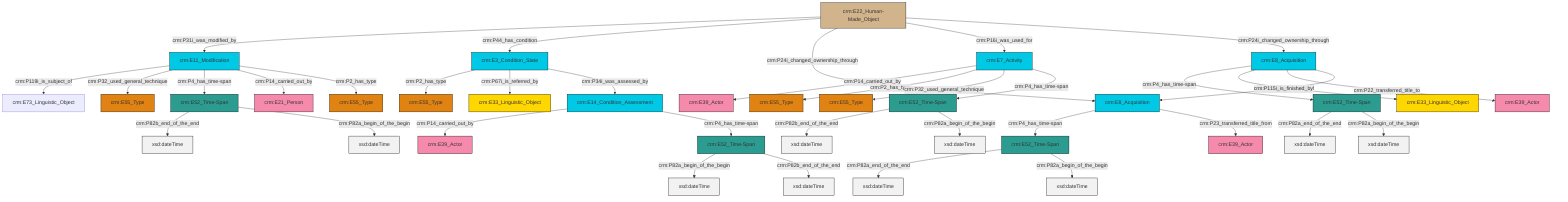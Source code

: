 graph TD
classDef Literal fill:#f2f2f2,stroke:#000000;
classDef CRM_Entity fill:#FFFFFF,stroke:#000000;
classDef Temporal_Entity fill:#00C9E6, stroke:#000000;
classDef Type fill:#E18312, stroke:#000000;
classDef Time-Span fill:#2C9C91, stroke:#000000;
classDef Appellation fill:#FFEB7F, stroke:#000000;
classDef Place fill:#008836, stroke:#000000;
classDef Persistent_Item fill:#B266B2, stroke:#000000;
classDef Conceptual_Object fill:#FFD700, stroke:#000000;
classDef Physical_Thing fill:#D2B48C, stroke:#000000;
classDef Actor fill:#f58aad, stroke:#000000;
classDef PC_Classes fill:#4ce600, stroke:#000000;
classDef Multi fill:#cccccc,stroke:#000000;

4["crm:E22_Human-Made_Object"]:::Physical_Thing -->|crm:P31i_was_modified_by| 5["crm:E11_Modification"]:::Temporal_Entity
8["crm:E14_Condition_Assessment"]:::Temporal_Entity -->|crm:P14_carried_out_by| 9["crm:E39_Actor"]:::Actor
10["crm:E7_Activity"]:::Temporal_Entity -->|crm:P14_carried_out_by| 11["crm:E39_Actor"]:::Actor
12["crm:E8_Acquisition"]:::Temporal_Entity -->|crm:P4_has_time-span| 13["crm:E52_Time-Span"]:::Time-Span
2["crm:E52_Time-Span"]:::Time-Span -->|crm:P82b_end_of_the_end| 14[xsd:dateTime]:::Literal
0["crm:E52_Time-Span"]:::Time-Span -->|crm:P82a_end_of_the_end| 15[xsd:dateTime]:::Literal
18["crm:E52_Time-Span"]:::Time-Span -->|crm:P82a_begin_of_the_begin| 19[xsd:dateTime]:::Literal
5["crm:E11_Modification"]:::Temporal_Entity -->|crm:P119i_is_subject_of| 6["crm:E73_Linguistic_Object"]:::Default
13["crm:E52_Time-Span"]:::Time-Span -->|crm:P82a_end_of_the_end| 24[xsd:dateTime]:::Literal
18["crm:E52_Time-Span"]:::Time-Span -->|crm:P82b_end_of_the_end| 25[xsd:dateTime]:::Literal
28["crm:E52_Time-Span"]:::Time-Span -->|crm:P82b_end_of_the_end| 29[xsd:dateTime]:::Literal
28["crm:E52_Time-Span"]:::Time-Span -->|crm:P82a_begin_of_the_begin| 30[xsd:dateTime]:::Literal
5["crm:E11_Modification"]:::Temporal_Entity -->|crm:P32_used_general_technique| 22["crm:E55_Type"]:::Type
5["crm:E11_Modification"]:::Temporal_Entity -->|crm:P4_has_time-span| 28["crm:E52_Time-Span"]:::Time-Span
12["crm:E8_Acquisition"]:::Temporal_Entity -->|crm:P129i_is_subject_of| 33["crm:E33_Linguistic_Object"]:::Conceptual_Object
2["crm:E52_Time-Span"]:::Time-Span -->|crm:P82a_begin_of_the_begin| 34[xsd:dateTime]:::Literal
4["crm:E22_Human-Made_Object"]:::Physical_Thing -->|crm:P44_has_condition| 35["crm:E3_Condition_State"]:::Temporal_Entity
4["crm:E22_Human-Made_Object"]:::Physical_Thing -->|crm:P24i_changed_ownership_through| 40["crm:E8_Acquisition"]:::Temporal_Entity
35["crm:E3_Condition_State"]:::Temporal_Entity -->|crm:P2_has_type| 42["crm:E55_Type"]:::Type
13["crm:E52_Time-Span"]:::Time-Span -->|crm:P82a_begin_of_the_begin| 44[xsd:dateTime]:::Literal
40["crm:E8_Acquisition"]:::Temporal_Entity -->|crm:P4_has_time-span| 0["crm:E52_Time-Span"]:::Time-Span
5["crm:E11_Modification"]:::Temporal_Entity -->|crm:P14_carried_out_by| 20["crm:E21_Person"]:::Actor
8["crm:E14_Condition_Assessment"]:::Temporal_Entity -->|crm:P4_has_time-span| 18["crm:E52_Time-Span"]:::Time-Span
40["crm:E8_Acquisition"]:::Temporal_Entity -->|crm:P23_transferred_title_from| 16["crm:E39_Actor"]:::Actor
12["crm:E8_Acquisition"]:::Temporal_Entity -->|crm:P22_transferred_title_to| 50["crm:E39_Actor"]:::Actor
10["crm:E7_Activity"]:::Temporal_Entity -->|crm:P2_has_type| 37["crm:E55_Type"]:::Type
4["crm:E22_Human-Made_Object"]:::Physical_Thing -->|crm:P16i_was_used_for| 10["crm:E7_Activity"]:::Temporal_Entity
4["crm:E22_Human-Made_Object"]:::Physical_Thing -->|crm:P24i_changed_ownership_through| 12["crm:E8_Acquisition"]:::Temporal_Entity
12["crm:E8_Acquisition"]:::Temporal_Entity -->|crm:P115i_is_finished_by| 40["crm:E8_Acquisition"]:::Temporal_Entity
10["crm:E7_Activity"]:::Temporal_Entity -->|crm:P32_used_general_technique| 52["crm:E55_Type"]:::Type
0["crm:E52_Time-Span"]:::Time-Span -->|crm:P82a_begin_of_the_begin| 57[xsd:dateTime]:::Literal
5["crm:E11_Modification"]:::Temporal_Entity -->|crm:P2_has_type| 58["crm:E55_Type"]:::Type
35["crm:E3_Condition_State"]:::Temporal_Entity -->|crm:P67i_is_referred_by| 31["crm:E33_Linguistic_Object"]:::Conceptual_Object
35["crm:E3_Condition_State"]:::Temporal_Entity -->|crm:P34i_was_assessed_by| 8["crm:E14_Condition_Assessment"]:::Temporal_Entity
10["crm:E7_Activity"]:::Temporal_Entity -->|crm:P4_has_time-span| 2["crm:E52_Time-Span"]:::Time-Span
